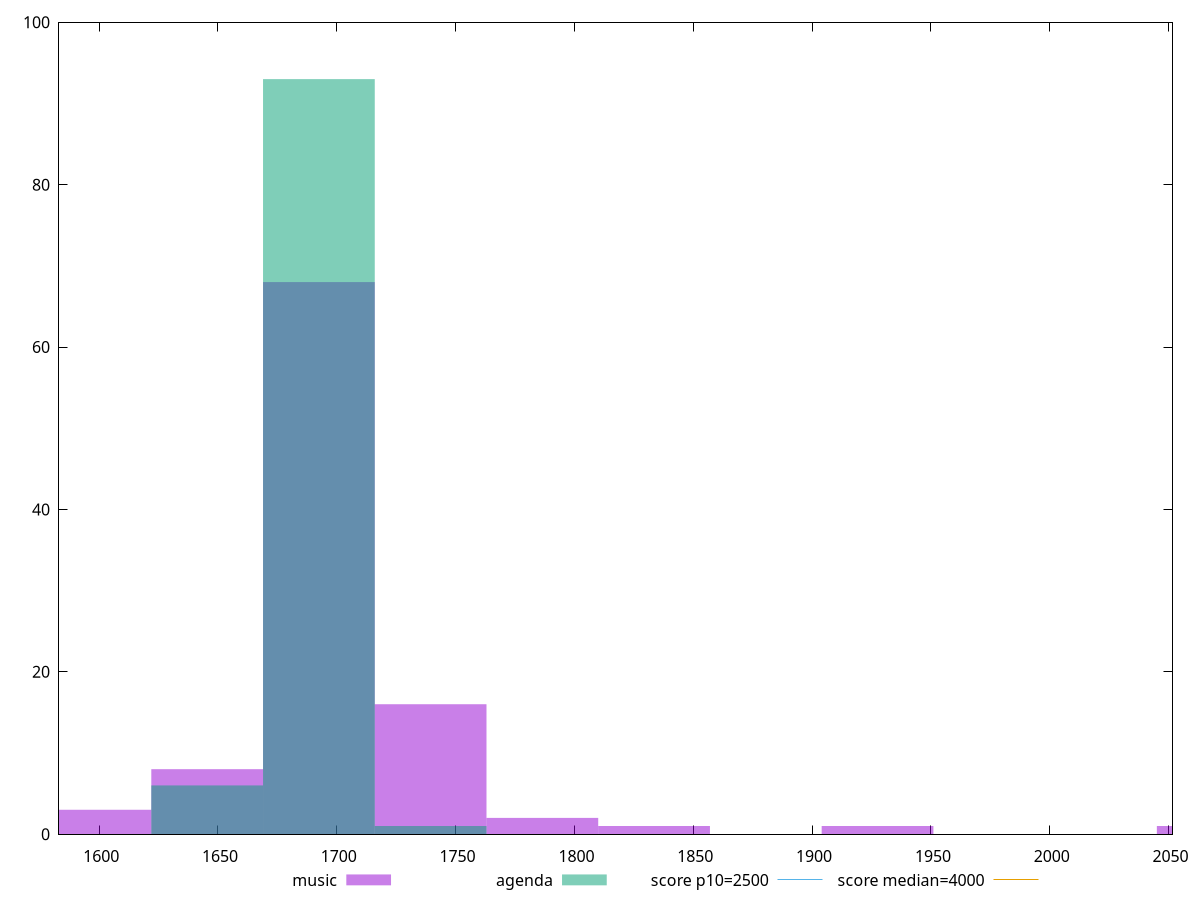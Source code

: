 reset

$music <<EOF
1692.4750707719495 68
1645.4618743616174 8
2068.580642054605 1
1739.4882671822813 16
1833.5146600029452 1
1598.4486779512856 3
1786.5014635926134 2
1927.541052823609 1
EOF

$agenda <<EOF
1692.4750707719495 93
1645.4618743616174 6
1739.4882671822813 1
EOF

set key outside below
set boxwidth 47.01319641033193
set xrange [1583.1165:2051.656]
set yrange [0:100]
set trange [0:100]
set style fill transparent solid 0.5 noborder

set parametric
set terminal svg size 640, 500 enhanced background rgb 'white'
set output "reports/report_00030_2021-02-24T20-42-31.540Z/largest-contentful-paint/comparison/histogram/0_vs_1.svg"

plot $music title "music" with boxes, \
     $agenda title "agenda" with boxes, \
     2500,t title "score p10=2500", \
     4000,t title "score median=4000"

reset
